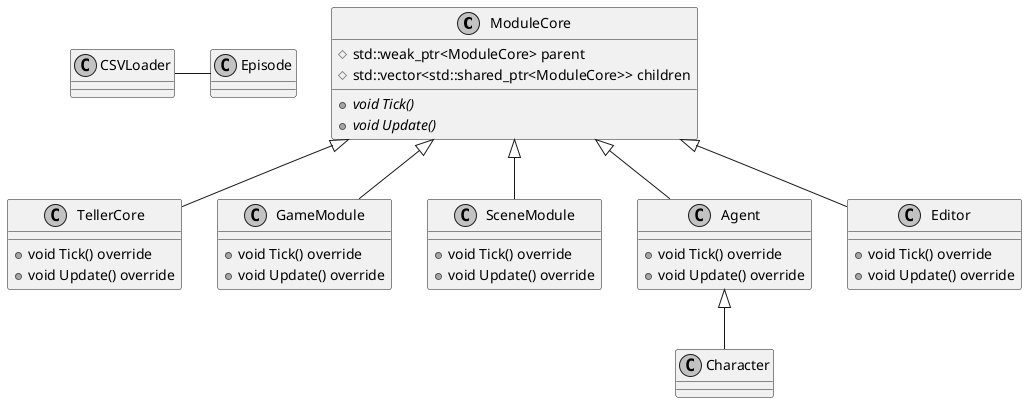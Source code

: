 @startuml ClassDiagram

skinparam {
    monochrome true
    padding 1
}

class ModuleCore{
    #std::weak_ptr<ModuleCore> parent
    #std::vector<std::shared_ptr<ModuleCore>> children
    +{abstract} void Tick()
    +{abstract} void Update()
}

class TellerCore{
    +void Tick() override
    +void Update() override
}
class GameModule{
    +void Tick() override
    +void Update() override
}
class SceneModule{
    +void Tick() override
    +void Update() override
}
class Agent{
    +void Tick() override
    +void Update() override
}
class Editor{
    +void Tick() override
    +void Update() override
}

class Character{}


class CSVLoader{
}

class Episode{
}


ModuleCore <|-- TellerCore
ModuleCore <|-- GameModule
ModuleCore <|-- SceneModule
ModuleCore <|-- Agent
Agent <|-- Character 
ModuleCore <|-- Editor
CSVLoader -Episode

@enduml